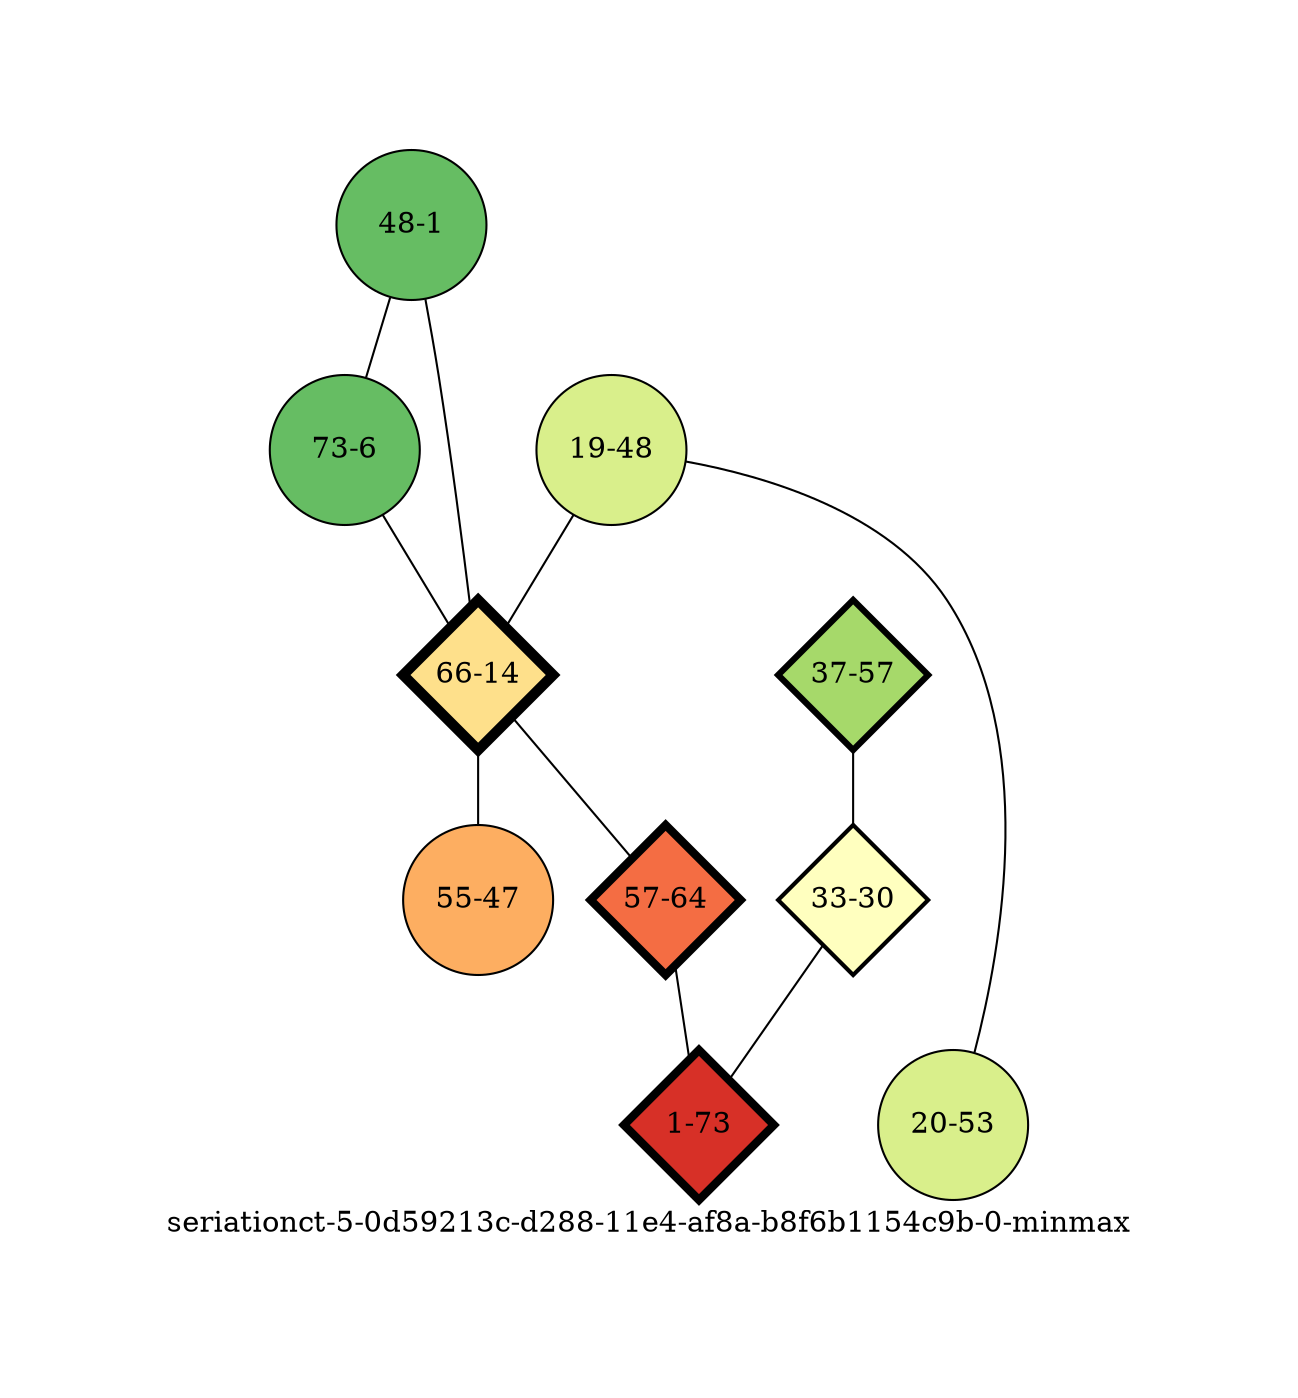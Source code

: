 strict graph "seriationct-5-0d59213c-d288-11e4-af8a-b8f6b1154c9b-0-minmax" {
labelloc=b;
ratio=auto;
pad="1.0";
label="seriationct-5-0d59213c-d288-11e4-af8a-b8f6b1154c9b-0-minmax";
node [width=1, style=filled, fixedsize=true, height=1, shape=circle, label=""];
0 [xCoordinate="1.0", appears_in_slice=1, yCoordinate="48.0", level=grandchild, colorscheme=rdylgn11, child_of="assemblage-2-48", short_label="48-1", label="48-1", shape=circle, fillcolor=9, size="27.7821201625", parent_node="assemblage-2-48", id=0, penwidth="1.0"];
1 [xCoordinate="57.0", appears_in_slice=3, yCoordinate="37.0", level=child, colorscheme=rdylgn11, child_of=root, short_label="37-57", label="37-57", shape=diamond, fillcolor=8, size="961.952482427", parent_node="assemblage-13-15", id=1, penwidth="3.0"];
2 [xCoordinate="48.0", appears_in_slice=1, yCoordinate="19.0", level=grandchild, colorscheme=rdylgn11, child_of="assemblage-51-43", short_label="19-48", label="19-48", shape=circle, fillcolor=7, size="27.7821201625", parent_node="assemblage-51-43", id=2, penwidth="1.0"];
3 [xCoordinate="6.0", appears_in_slice=1, yCoordinate="73.0", level=grandchild, colorscheme=rdylgn11, child_of="assemblage-2-48", short_label="73-6", label="73-6", shape=circle, fillcolor=9, size="27.7821201625", parent_node="assemblage-2-48", id=3, penwidth="1.0"];
4 [xCoordinate="30.0", appears_in_slice=2, yCoordinate="33.0", level=child, colorscheme=rdylgn11, child_of=root, short_label="33-30", label="33-30", shape=diamond, fillcolor=6, size="974.965923708", parent_node="assemblage-13-15", id=4, penwidth="2.0"];
5 [xCoordinate="14.0", appears_in_slice=5, yCoordinate="66.0", level=child, colorscheme=rdylgn11, child_of=root, short_label="66-14", label="66-14", shape=diamond, fillcolor=5, size="991.654393716", parent_node="assemblage-13-15", id=5, penwidth="5.0"];
6 [xCoordinate="47.0", appears_in_slice=1, yCoordinate="55.0", level=grandchild, colorscheme=rdylgn11, child_of="assemblage-28-69", short_label="55-47", label="55-47", shape=circle, fillcolor=4, size="27.7821201625", parent_node="assemblage-28-69", id=6, penwidth="1.0"];
7 [xCoordinate="64.0", appears_in_slice=4, yCoordinate="57.0", level=child, colorscheme=rdylgn11, child_of=root, short_label="57-64", label="57-64", shape=diamond, fillcolor=3, size="966.258299668", parent_node="assemblage-13-15", id=7, penwidth="4.0"];
8 [xCoordinate="53.0", appears_in_slice=1, yCoordinate="20.0", level=grandchild, colorscheme=rdylgn11, child_of="assemblage-51-43", short_label="20-53", label="20-53", shape=circle, fillcolor=7, size="27.7821201625", parent_node="assemblage-51-43", id=8, penwidth="1.0"];
9 [xCoordinate="73.0", appears_in_slice=4, yCoordinate="1.0", level=child, colorscheme=rdylgn11, child_of=root, short_label="1-73", label="1-73", shape=diamond, fillcolor=2, size="966.258299668", parent_node="assemblage-13-15", id=9, penwidth="4.0"];
0 -- 3  [inverseweight=1000000000000, weight="1e-12"];
0 -- 5  [inverseweight="0.70886947128", weight="1.41069694847"];
1 -- 4  [inverseweight="16758.1950119", weight="5.96722976008e-05"];
2 -- 8  [inverseweight="1432.59833868", weight="0.0006980323605"];
2 -- 5  [inverseweight="0.70904526627", weight="1.4103471916"];
3 -- 5  [inverseweight="0.70886947128", weight="1.41069694847"];
4 -- 9  [inverseweight="1019.33785338", weight="0.000981029004939"];
5 -- 6  [inverseweight="0.70886947128", weight="1.41069694847"];
5 -- 7  [inverseweight="162.974719258", weight="0.00613592098549"];
7 -- 9  [inverseweight="497.237428251", weight="0.00201111168063"];
}
